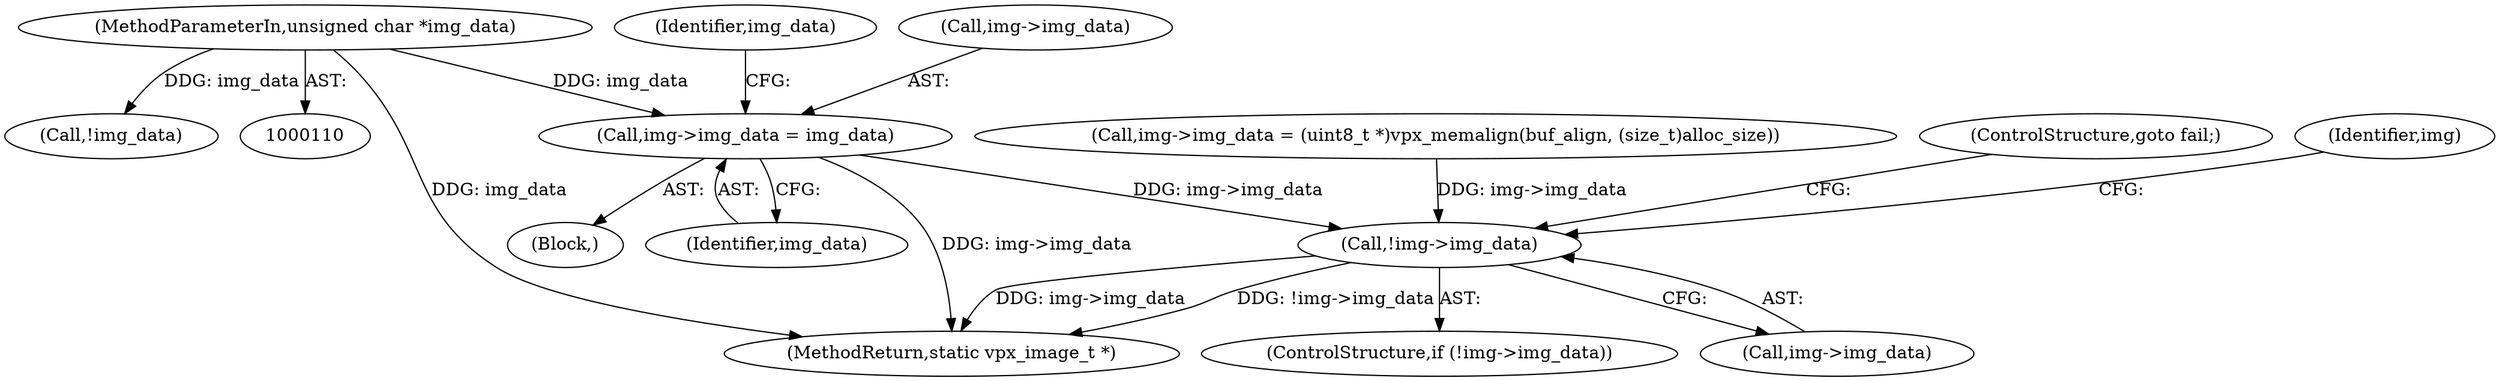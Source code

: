 digraph "0_Android_55cd1dd7c8d0a3de907d22e0f12718733f4e41d9@pointer" {
"1000349" [label="(Call,img->img_data = img_data)"];
"1000117" [label="(MethodParameterIn,unsigned char *img_data)"];
"1000403" [label="(Call,!img->img_data)"];
"1000404" [label="(Call,img->img_data)"];
"1000118" [label="(Block,)"];
"1000117" [label="(MethodParameterIn,unsigned char *img_data)"];
"1000491" [label="(MethodReturn,static vpx_image_t *)"];
"1000355" [label="(Call,!img_data)"];
"1000402" [label="(ControlStructure,if (!img->img_data))"];
"1000386" [label="(Call,img->img_data = (uint8_t *)vpx_memalign(buf_align, (size_t)alloc_size))"];
"1000353" [label="(Identifier,img_data)"];
"1000407" [label="(ControlStructure,goto fail;)"];
"1000403" [label="(Call,!img->img_data)"];
"1000410" [label="(Identifier,img)"];
"1000356" [label="(Identifier,img_data)"];
"1000349" [label="(Call,img->img_data = img_data)"];
"1000350" [label="(Call,img->img_data)"];
"1000349" -> "1000118"  [label="AST: "];
"1000349" -> "1000353"  [label="CFG: "];
"1000350" -> "1000349"  [label="AST: "];
"1000353" -> "1000349"  [label="AST: "];
"1000356" -> "1000349"  [label="CFG: "];
"1000349" -> "1000491"  [label="DDG: img->img_data"];
"1000117" -> "1000349"  [label="DDG: img_data"];
"1000349" -> "1000403"  [label="DDG: img->img_data"];
"1000117" -> "1000110"  [label="AST: "];
"1000117" -> "1000491"  [label="DDG: img_data"];
"1000117" -> "1000355"  [label="DDG: img_data"];
"1000403" -> "1000402"  [label="AST: "];
"1000403" -> "1000404"  [label="CFG: "];
"1000404" -> "1000403"  [label="AST: "];
"1000407" -> "1000403"  [label="CFG: "];
"1000410" -> "1000403"  [label="CFG: "];
"1000403" -> "1000491"  [label="DDG: img->img_data"];
"1000403" -> "1000491"  [label="DDG: !img->img_data"];
"1000386" -> "1000403"  [label="DDG: img->img_data"];
}
